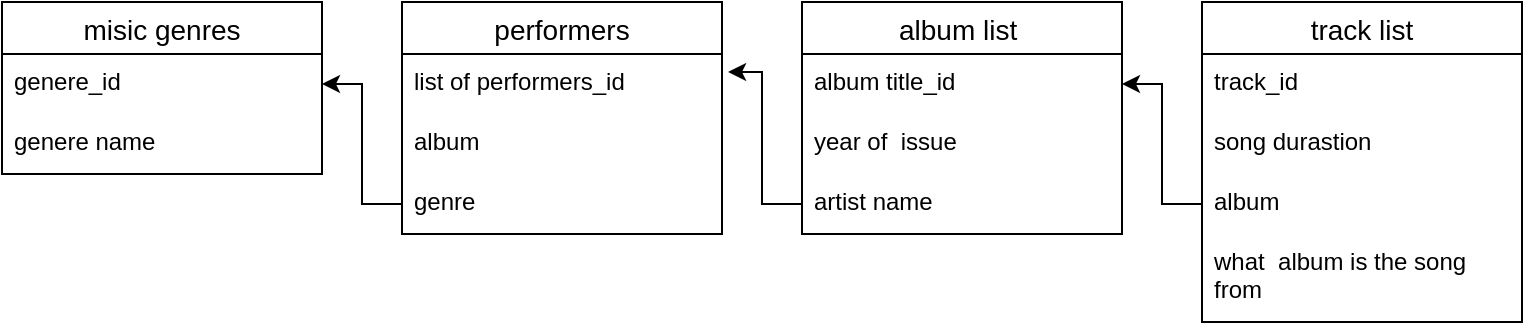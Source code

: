 <mxfile version="21.2.1" type="github">
  <diagram name="Страница 1" id="VnJoxdvZz3fTf1LmBvGB">
    <mxGraphModel dx="880" dy="452" grid="1" gridSize="10" guides="1" tooltips="1" connect="1" arrows="1" fold="1" page="1" pageScale="1" pageWidth="827" pageHeight="1169" math="0" shadow="0">
      <root>
        <mxCell id="0" />
        <mxCell id="1" parent="0" />
        <mxCell id="Km-hv0ztiQ_uuuG2TfFF-1" value="misic genres" style="swimlane;fontStyle=0;childLayout=stackLayout;horizontal=1;startSize=26;horizontalStack=0;resizeParent=1;resizeParentMax=0;resizeLast=0;collapsible=1;marginBottom=0;align=center;fontSize=14;" vertex="1" parent="1">
          <mxGeometry x="40" y="40" width="160" height="86" as="geometry" />
        </mxCell>
        <mxCell id="Km-hv0ztiQ_uuuG2TfFF-3" value="genere_id" style="text;strokeColor=none;fillColor=none;spacingLeft=4;spacingRight=4;overflow=hidden;rotatable=0;points=[[0,0.5],[1,0.5]];portConstraint=eastwest;fontSize=12;whiteSpace=wrap;html=1;" vertex="1" parent="Km-hv0ztiQ_uuuG2TfFF-1">
          <mxGeometry y="26" width="160" height="30" as="geometry" />
        </mxCell>
        <mxCell id="Km-hv0ztiQ_uuuG2TfFF-19" value="genere name" style="text;strokeColor=none;fillColor=none;spacingLeft=4;spacingRight=4;overflow=hidden;rotatable=0;points=[[0,0.5],[1,0.5]];portConstraint=eastwest;fontSize=12;whiteSpace=wrap;html=1;" vertex="1" parent="Km-hv0ztiQ_uuuG2TfFF-1">
          <mxGeometry y="56" width="160" height="30" as="geometry" />
        </mxCell>
        <mxCell id="Km-hv0ztiQ_uuuG2TfFF-5" value="performers" style="swimlane;fontStyle=0;childLayout=stackLayout;horizontal=1;startSize=26;horizontalStack=0;resizeParent=1;resizeParentMax=0;resizeLast=0;collapsible=1;marginBottom=0;align=center;fontSize=14;" vertex="1" parent="1">
          <mxGeometry x="240" y="40" width="160" height="116" as="geometry" />
        </mxCell>
        <mxCell id="Km-hv0ztiQ_uuuG2TfFF-6" value="list of performers_id" style="text;strokeColor=none;fillColor=none;spacingLeft=4;spacingRight=4;overflow=hidden;rotatable=0;points=[[0,0.5],[1,0.5]];portConstraint=eastwest;fontSize=12;whiteSpace=wrap;html=1;" vertex="1" parent="Km-hv0ztiQ_uuuG2TfFF-5">
          <mxGeometry y="26" width="160" height="30" as="geometry" />
        </mxCell>
        <mxCell id="Km-hv0ztiQ_uuuG2TfFF-20" value="album" style="text;strokeColor=none;fillColor=none;spacingLeft=4;spacingRight=4;overflow=hidden;rotatable=0;points=[[0,0.5],[1,0.5]];portConstraint=eastwest;fontSize=12;whiteSpace=wrap;html=1;" vertex="1" parent="Km-hv0ztiQ_uuuG2TfFF-5">
          <mxGeometry y="56" width="160" height="30" as="geometry" />
        </mxCell>
        <mxCell id="Km-hv0ztiQ_uuuG2TfFF-7" value="genre" style="text;strokeColor=none;fillColor=none;spacingLeft=4;spacingRight=4;overflow=hidden;rotatable=0;points=[[0,0.5],[1,0.5]];portConstraint=eastwest;fontSize=12;whiteSpace=wrap;html=1;" vertex="1" parent="Km-hv0ztiQ_uuuG2TfFF-5">
          <mxGeometry y="86" width="160" height="30" as="geometry" />
        </mxCell>
        <mxCell id="Km-hv0ztiQ_uuuG2TfFF-9" value="album list " style="swimlane;fontStyle=0;childLayout=stackLayout;horizontal=1;startSize=26;horizontalStack=0;resizeParent=1;resizeParentMax=0;resizeLast=0;collapsible=1;marginBottom=0;align=center;fontSize=14;" vertex="1" parent="1">
          <mxGeometry x="440" y="40" width="160" height="116" as="geometry" />
        </mxCell>
        <mxCell id="Km-hv0ztiQ_uuuG2TfFF-10" value="album title_id" style="text;strokeColor=none;fillColor=none;spacingLeft=4;spacingRight=4;overflow=hidden;rotatable=0;points=[[0,0.5],[1,0.5]];portConstraint=eastwest;fontSize=12;whiteSpace=wrap;html=1;" vertex="1" parent="Km-hv0ztiQ_uuuG2TfFF-9">
          <mxGeometry y="26" width="160" height="30" as="geometry" />
        </mxCell>
        <mxCell id="Km-hv0ztiQ_uuuG2TfFF-11" value="year of&amp;nbsp; issue" style="text;strokeColor=none;fillColor=none;spacingLeft=4;spacingRight=4;overflow=hidden;rotatable=0;points=[[0,0.5],[1,0.5]];portConstraint=eastwest;fontSize=12;whiteSpace=wrap;html=1;" vertex="1" parent="Km-hv0ztiQ_uuuG2TfFF-9">
          <mxGeometry y="56" width="160" height="30" as="geometry" />
        </mxCell>
        <mxCell id="Km-hv0ztiQ_uuuG2TfFF-12" value="artist name" style="text;strokeColor=none;fillColor=none;spacingLeft=4;spacingRight=4;overflow=hidden;rotatable=0;points=[[0,0.5],[1,0.5]];portConstraint=eastwest;fontSize=12;whiteSpace=wrap;html=1;" vertex="1" parent="Km-hv0ztiQ_uuuG2TfFF-9">
          <mxGeometry y="86" width="160" height="30" as="geometry" />
        </mxCell>
        <mxCell id="Km-hv0ztiQ_uuuG2TfFF-13" value="track list" style="swimlane;fontStyle=0;childLayout=stackLayout;horizontal=1;startSize=26;horizontalStack=0;resizeParent=1;resizeParentMax=0;resizeLast=0;collapsible=1;marginBottom=0;align=center;fontSize=14;" vertex="1" parent="1">
          <mxGeometry x="640" y="40" width="160" height="160" as="geometry" />
        </mxCell>
        <mxCell id="Km-hv0ztiQ_uuuG2TfFF-14" value="track_id" style="text;strokeColor=none;fillColor=none;spacingLeft=4;spacingRight=4;overflow=hidden;rotatable=0;points=[[0,0.5],[1,0.5]];portConstraint=eastwest;fontSize=12;whiteSpace=wrap;html=1;" vertex="1" parent="Km-hv0ztiQ_uuuG2TfFF-13">
          <mxGeometry y="26" width="160" height="30" as="geometry" />
        </mxCell>
        <mxCell id="Km-hv0ztiQ_uuuG2TfFF-15" value="song durastion" style="text;strokeColor=none;fillColor=none;spacingLeft=4;spacingRight=4;overflow=hidden;rotatable=0;points=[[0,0.5],[1,0.5]];portConstraint=eastwest;fontSize=12;whiteSpace=wrap;html=1;" vertex="1" parent="Km-hv0ztiQ_uuuG2TfFF-13">
          <mxGeometry y="56" width="160" height="30" as="geometry" />
        </mxCell>
        <mxCell id="Km-hv0ztiQ_uuuG2TfFF-16" value="album&lt;br&gt;" style="text;strokeColor=none;fillColor=none;spacingLeft=4;spacingRight=4;overflow=hidden;rotatable=0;points=[[0,0.5],[1,0.5]];portConstraint=eastwest;fontSize=12;whiteSpace=wrap;html=1;" vertex="1" parent="Km-hv0ztiQ_uuuG2TfFF-13">
          <mxGeometry y="86" width="160" height="30" as="geometry" />
        </mxCell>
        <mxCell id="Km-hv0ztiQ_uuuG2TfFF-17" value="what&amp;nbsp; album is the song from" style="text;strokeColor=none;fillColor=none;spacingLeft=4;spacingRight=4;overflow=hidden;rotatable=0;points=[[0,0.5],[1,0.5]];portConstraint=eastwest;fontSize=12;whiteSpace=wrap;html=1;" vertex="1" parent="Km-hv0ztiQ_uuuG2TfFF-13">
          <mxGeometry y="116" width="160" height="44" as="geometry" />
        </mxCell>
        <mxCell id="Km-hv0ztiQ_uuuG2TfFF-21" style="edgeStyle=orthogonalEdgeStyle;rounded=0;orthogonalLoop=1;jettySize=auto;html=1;exitX=0;exitY=0.5;exitDx=0;exitDy=0;entryX=1;entryY=0.5;entryDx=0;entryDy=0;" edge="1" parent="1" source="Km-hv0ztiQ_uuuG2TfFF-7" target="Km-hv0ztiQ_uuuG2TfFF-3">
          <mxGeometry relative="1" as="geometry" />
        </mxCell>
        <mxCell id="Km-hv0ztiQ_uuuG2TfFF-22" style="edgeStyle=orthogonalEdgeStyle;rounded=0;orthogonalLoop=1;jettySize=auto;html=1;exitX=0;exitY=0.5;exitDx=0;exitDy=0;entryX=1.019;entryY=0.3;entryDx=0;entryDy=0;entryPerimeter=0;" edge="1" parent="1" source="Km-hv0ztiQ_uuuG2TfFF-12" target="Km-hv0ztiQ_uuuG2TfFF-6">
          <mxGeometry relative="1" as="geometry" />
        </mxCell>
        <mxCell id="Km-hv0ztiQ_uuuG2TfFF-23" style="edgeStyle=orthogonalEdgeStyle;rounded=0;orthogonalLoop=1;jettySize=auto;html=1;exitX=0;exitY=0.5;exitDx=0;exitDy=0;entryX=1;entryY=0.5;entryDx=0;entryDy=0;" edge="1" parent="1" source="Km-hv0ztiQ_uuuG2TfFF-16" target="Km-hv0ztiQ_uuuG2TfFF-10">
          <mxGeometry relative="1" as="geometry" />
        </mxCell>
      </root>
    </mxGraphModel>
  </diagram>
</mxfile>
